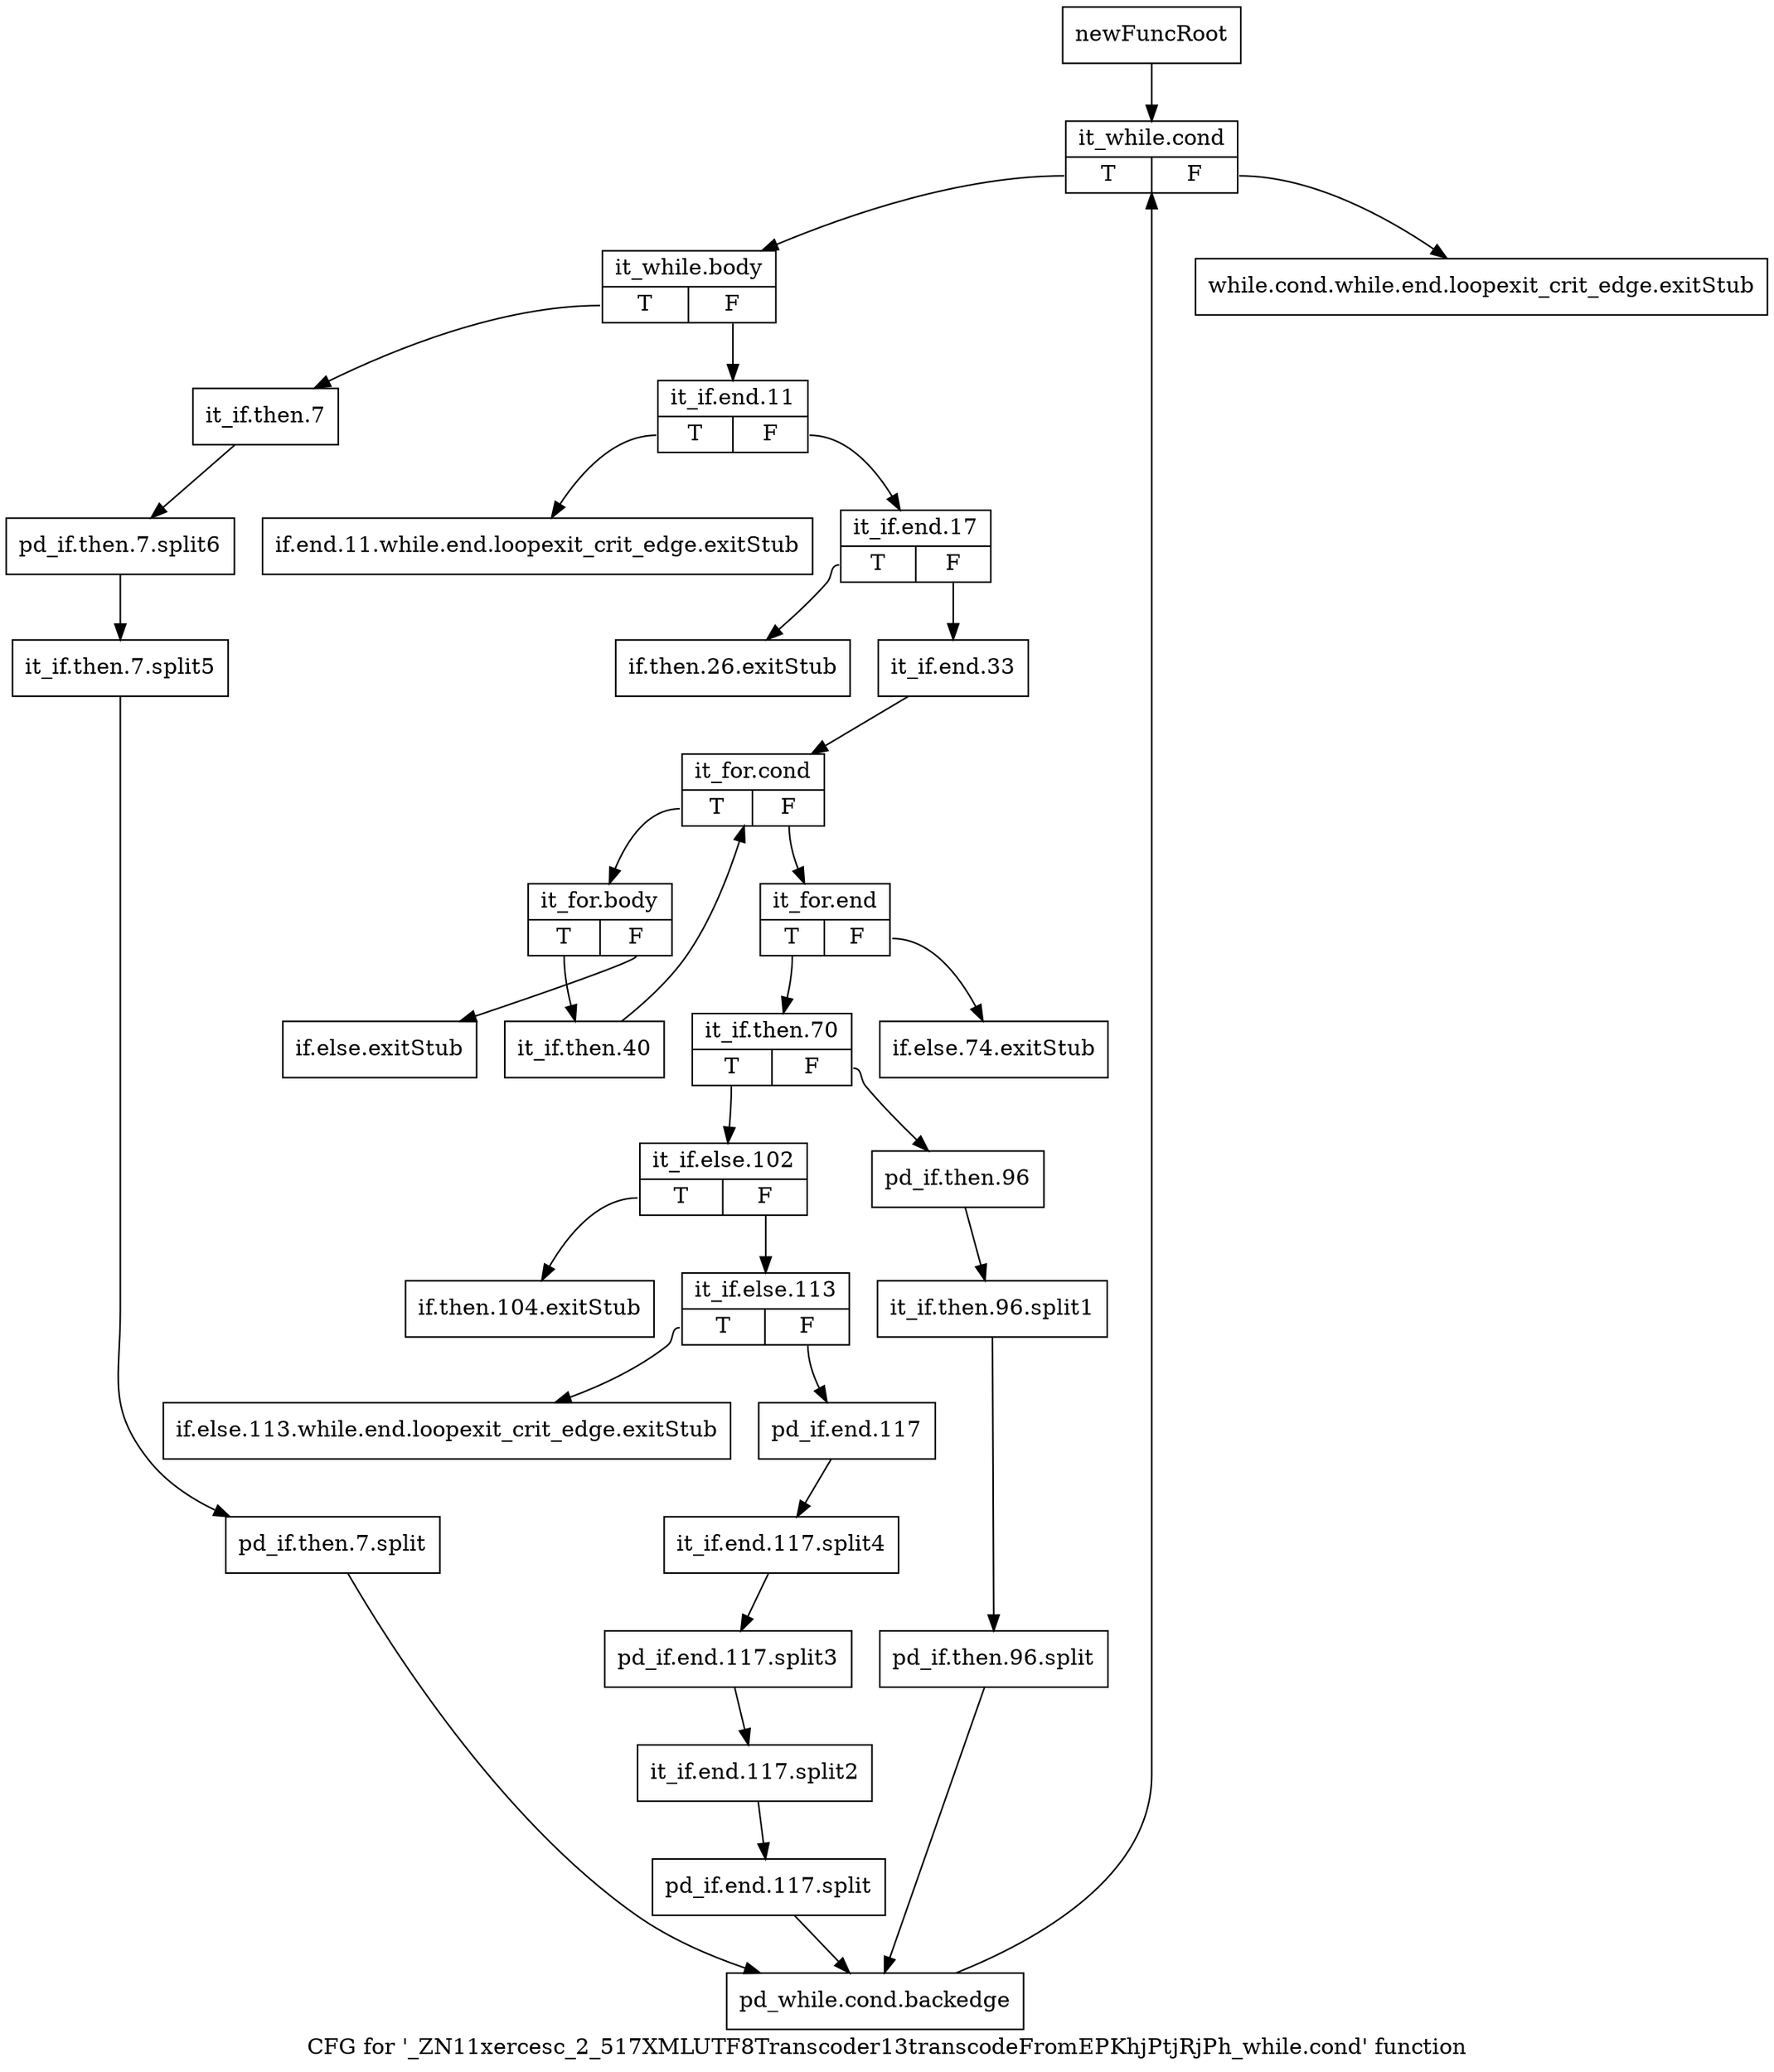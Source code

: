 digraph "CFG for '_ZN11xercesc_2_517XMLUTF8Transcoder13transcodeFromEPKhjPtjRjPh_while.cond' function" {
	label="CFG for '_ZN11xercesc_2_517XMLUTF8Transcoder13transcodeFromEPKhjPtjRjPh_while.cond' function";

	Node0x9b8d360 [shape=record,label="{newFuncRoot}"];
	Node0x9b8d360 -> Node0x9b8d5e0;
	Node0x9b8d3b0 [shape=record,label="{while.cond.while.end.loopexit_crit_edge.exitStub}"];
	Node0x9b8d400 [shape=record,label="{if.end.11.while.end.loopexit_crit_edge.exitStub}"];
	Node0x9b8d450 [shape=record,label="{if.then.26.exitStub}"];
	Node0x9b8d4a0 [shape=record,label="{if.else.74.exitStub}"];
	Node0x9b8d4f0 [shape=record,label="{if.then.104.exitStub}"];
	Node0x9b8d540 [shape=record,label="{if.else.113.while.end.loopexit_crit_edge.exitStub}"];
	Node0x9b8d590 [shape=record,label="{if.else.exitStub}"];
	Node0x9b8d5e0 [shape=record,label="{it_while.cond|{<s0>T|<s1>F}}"];
	Node0x9b8d5e0:s0 -> Node0x9b8d630;
	Node0x9b8d5e0:s1 -> Node0x9b8d3b0;
	Node0x9b8d630 [shape=record,label="{it_while.body|{<s0>T|<s1>F}}"];
	Node0x9b8d630:s0 -> Node0x9b8da40;
	Node0x9b8d630:s1 -> Node0x9b8d680;
	Node0x9b8d680 [shape=record,label="{it_if.end.11|{<s0>T|<s1>F}}"];
	Node0x9b8d680:s0 -> Node0x9b8d400;
	Node0x9b8d680:s1 -> Node0x9b8d6d0;
	Node0x9b8d6d0 [shape=record,label="{it_if.end.17|{<s0>T|<s1>F}}"];
	Node0x9b8d6d0:s0 -> Node0x9b8d450;
	Node0x9b8d6d0:s1 -> Node0x9b8d720;
	Node0x9b8d720 [shape=record,label="{it_if.end.33}"];
	Node0x9b8d720 -> Node0x9b8d770;
	Node0x9b8d770 [shape=record,label="{it_for.cond|{<s0>T|<s1>F}}"];
	Node0x9b8d770:s0 -> Node0x9b8d9a0;
	Node0x9b8d770:s1 -> Node0x9b8d7c0;
	Node0x9b8d7c0 [shape=record,label="{it_for.end|{<s0>T|<s1>F}}"];
	Node0x9b8d7c0:s0 -> Node0x9b8d810;
	Node0x9b8d7c0:s1 -> Node0x9b8d4a0;
	Node0x9b8d810 [shape=record,label="{it_if.then.70|{<s0>T|<s1>F}}"];
	Node0x9b8d810:s0 -> Node0x9b8d8b0;
	Node0x9b8d810:s1 -> Node0x9b8d860;
	Node0x9b8d860 [shape=record,label="{pd_if.then.96}"];
	Node0x9b8d860 -> Node0xcf70f30;
	Node0xcf70f30 [shape=record,label="{it_if.then.96.split1}"];
	Node0xcf70f30 -> Node0xcf710c0;
	Node0xcf710c0 [shape=record,label="{pd_if.then.96.split}"];
	Node0xcf710c0 -> Node0x9b8da90;
	Node0x9b8d8b0 [shape=record,label="{it_if.else.102|{<s0>T|<s1>F}}"];
	Node0x9b8d8b0:s0 -> Node0x9b8d4f0;
	Node0x9b8d8b0:s1 -> Node0x9b8d900;
	Node0x9b8d900 [shape=record,label="{it_if.else.113|{<s0>T|<s1>F}}"];
	Node0x9b8d900:s0 -> Node0x9b8d540;
	Node0x9b8d900:s1 -> Node0x9b8d950;
	Node0x9b8d950 [shape=record,label="{pd_if.end.117}"];
	Node0x9b8d950 -> Node0xcf70d50;
	Node0xcf70d50 [shape=record,label="{it_if.end.117.split4}"];
	Node0xcf70d50 -> Node0xcf70e40;
	Node0xcf70e40 [shape=record,label="{pd_if.end.117.split3}"];
	Node0xcf70e40 -> Node0xcf70df0;
	Node0xcf70df0 [shape=record,label="{it_if.end.117.split2}"];
	Node0xcf70df0 -> Node0xcf70ee0;
	Node0xcf70ee0 [shape=record,label="{pd_if.end.117.split}"];
	Node0xcf70ee0 -> Node0x9b8da90;
	Node0x9b8d9a0 [shape=record,label="{it_for.body|{<s0>T|<s1>F}}"];
	Node0x9b8d9a0:s0 -> Node0x9b8d9f0;
	Node0x9b8d9a0:s1 -> Node0x9b8d590;
	Node0x9b8d9f0 [shape=record,label="{it_if.then.40}"];
	Node0x9b8d9f0 -> Node0x9b8d770;
	Node0x9b8da40 [shape=record,label="{it_if.then.7}"];
	Node0x9b8da40 -> Node0xcf70fd0;
	Node0xcf70fd0 [shape=record,label="{pd_if.then.7.split6}"];
	Node0xcf70fd0 -> Node0xcf71020;
	Node0xcf71020 [shape=record,label="{it_if.then.7.split5}"];
	Node0xcf71020 -> Node0xcf70f80;
	Node0xcf70f80 [shape=record,label="{pd_if.then.7.split}"];
	Node0xcf70f80 -> Node0x9b8da90;
	Node0x9b8da90 [shape=record,label="{pd_while.cond.backedge}"];
	Node0x9b8da90 -> Node0x9b8d5e0;
}
